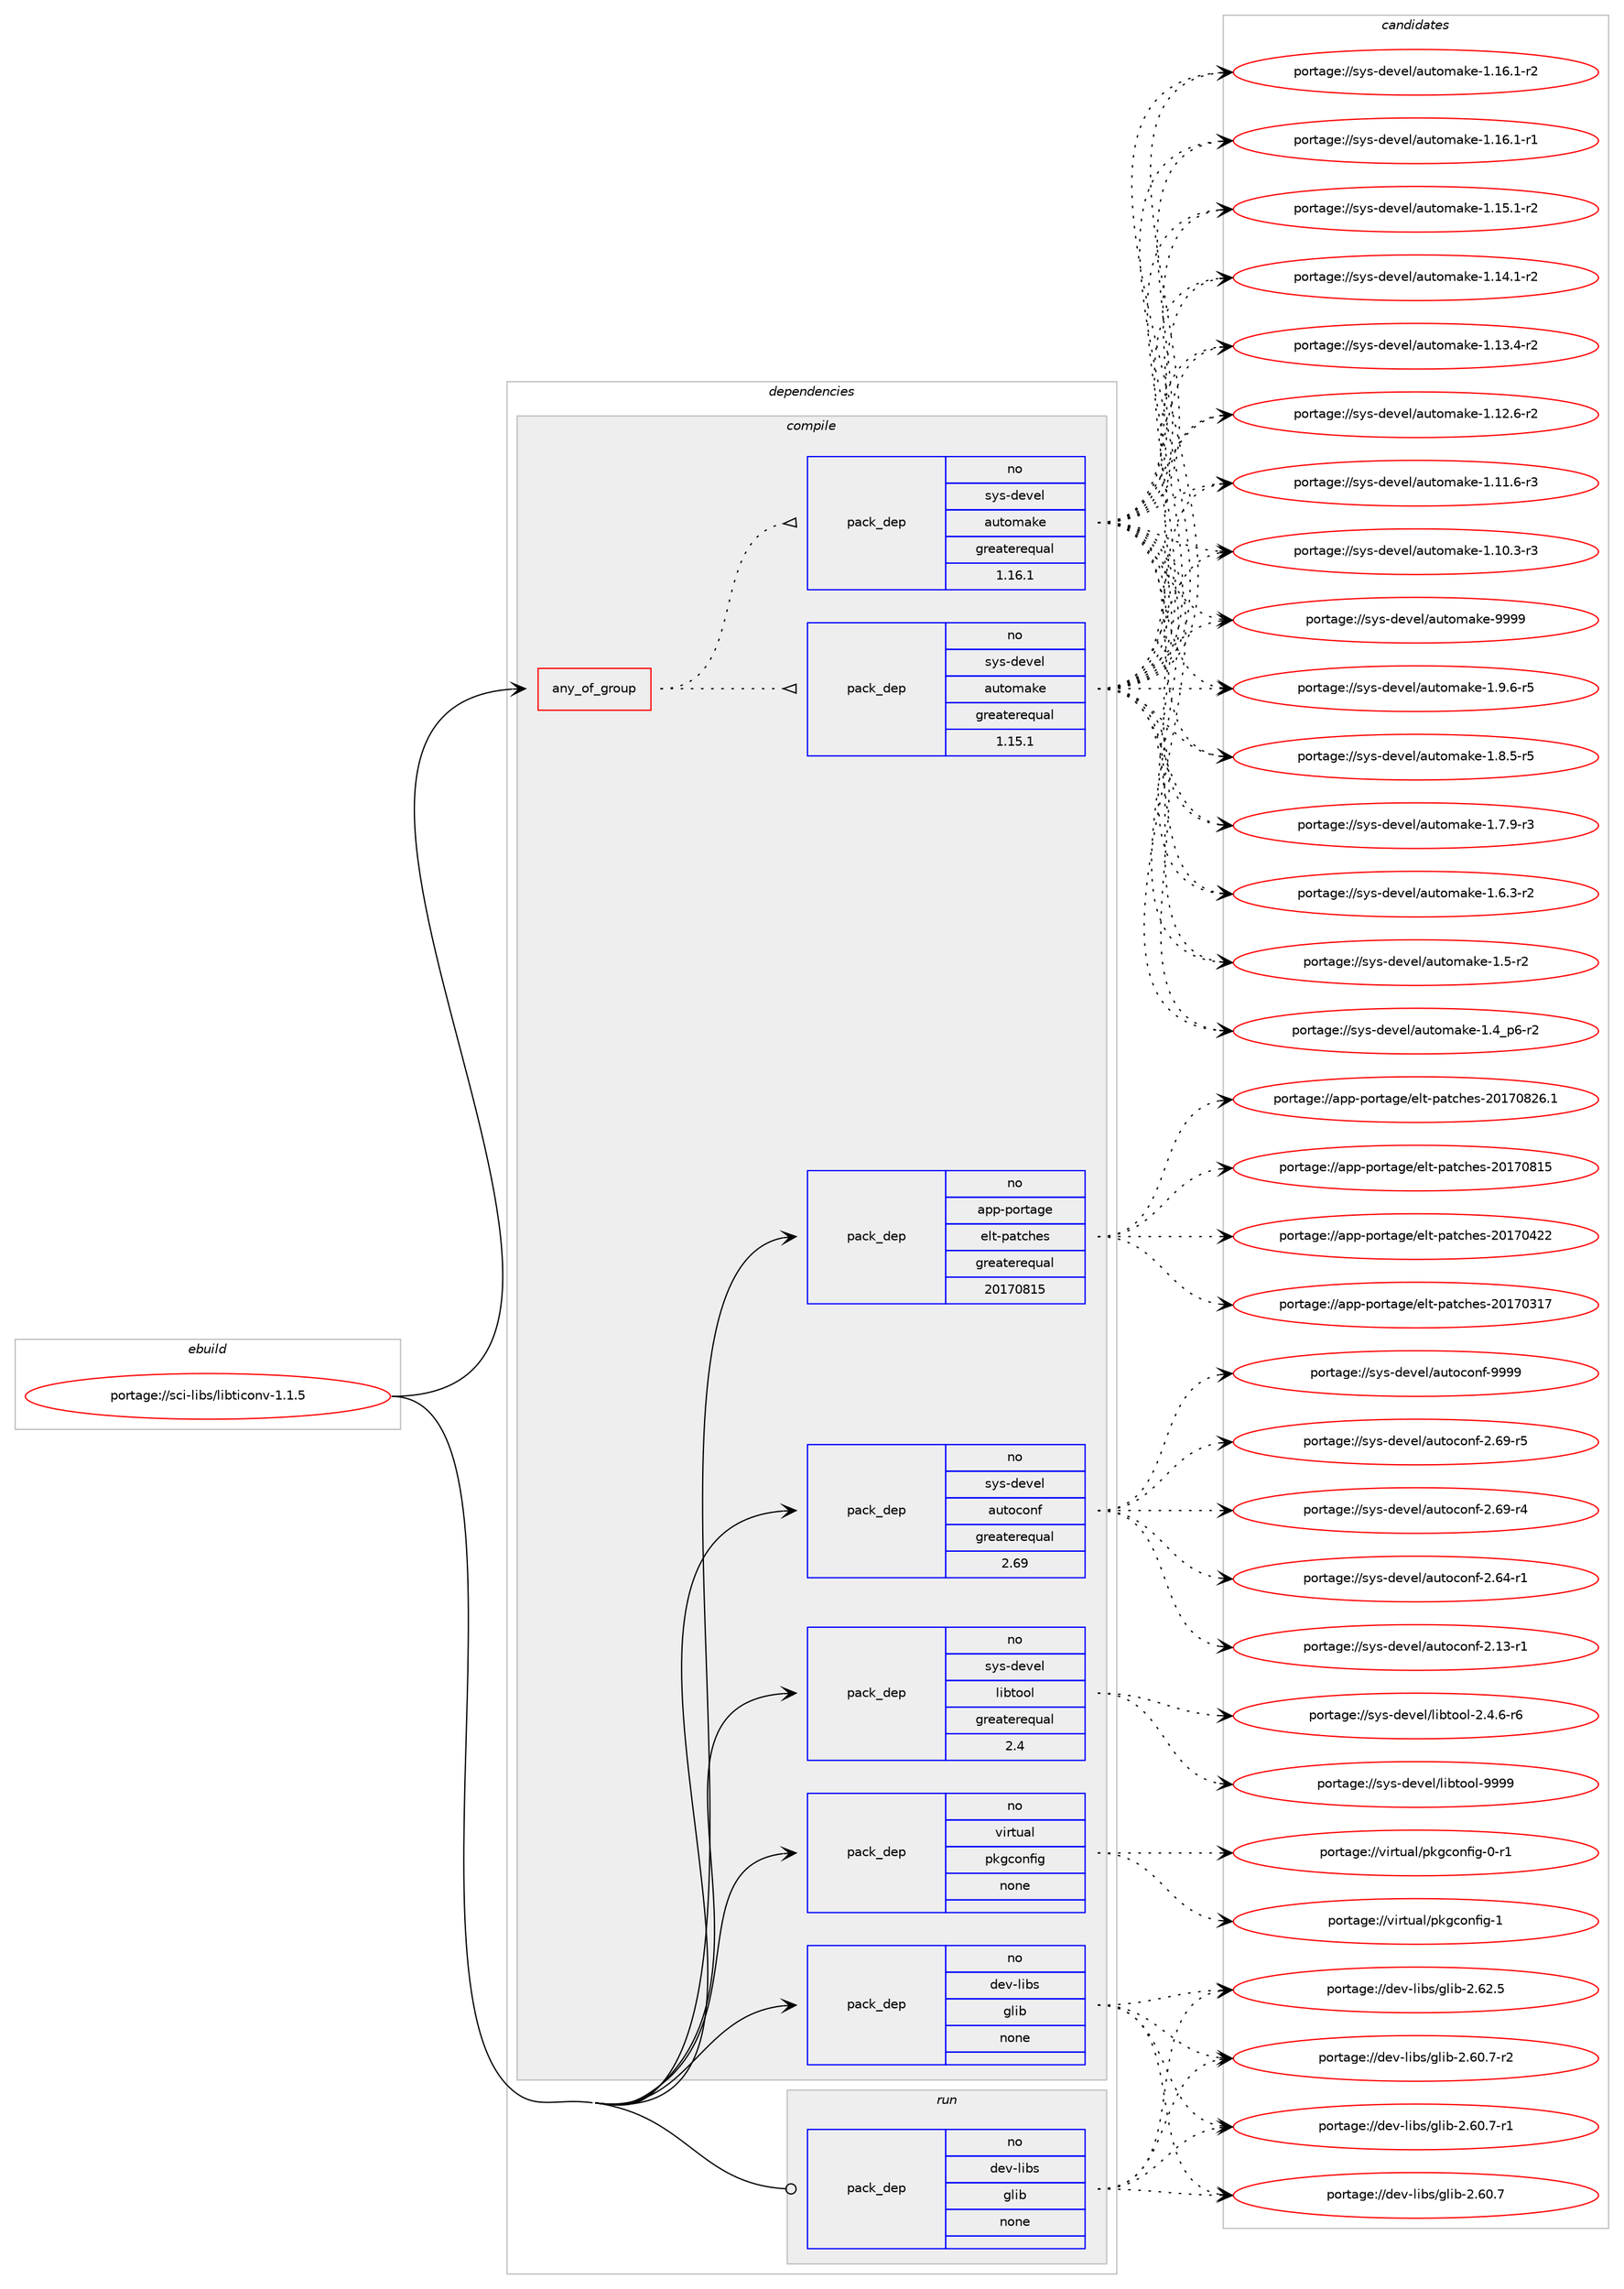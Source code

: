 digraph prolog {

# *************
# Graph options
# *************

newrank=true;
concentrate=true;
compound=true;
graph [rankdir=LR,fontname=Helvetica,fontsize=10,ranksep=1.5];#, ranksep=2.5, nodesep=0.2];
edge  [arrowhead=vee];
node  [fontname=Helvetica,fontsize=10];

# **********
# The ebuild
# **********

subgraph cluster_leftcol {
color=gray;
rank=same;
label=<<i>ebuild</i>>;
id [label="portage://sci-libs/libticonv-1.1.5", color=red, width=4, href="../sci-libs/libticonv-1.1.5.svg"];
}

# ****************
# The dependencies
# ****************

subgraph cluster_midcol {
color=gray;
label=<<i>dependencies</i>>;
subgraph cluster_compile {
fillcolor="#eeeeee";
style=filled;
label=<<i>compile</i>>;
subgraph any828 {
dependency38544 [label=<<TABLE BORDER="0" CELLBORDER="1" CELLSPACING="0" CELLPADDING="4"><TR><TD CELLPADDING="10">any_of_group</TD></TR></TABLE>>, shape=none, color=red];subgraph pack30695 {
dependency38545 [label=<<TABLE BORDER="0" CELLBORDER="1" CELLSPACING="0" CELLPADDING="4" WIDTH="220"><TR><TD ROWSPAN="6" CELLPADDING="30">pack_dep</TD></TR><TR><TD WIDTH="110">no</TD></TR><TR><TD>sys-devel</TD></TR><TR><TD>automake</TD></TR><TR><TD>greaterequal</TD></TR><TR><TD>1.16.1</TD></TR></TABLE>>, shape=none, color=blue];
}
dependency38544:e -> dependency38545:w [weight=20,style="dotted",arrowhead="oinv"];
subgraph pack30696 {
dependency38546 [label=<<TABLE BORDER="0" CELLBORDER="1" CELLSPACING="0" CELLPADDING="4" WIDTH="220"><TR><TD ROWSPAN="6" CELLPADDING="30">pack_dep</TD></TR><TR><TD WIDTH="110">no</TD></TR><TR><TD>sys-devel</TD></TR><TR><TD>automake</TD></TR><TR><TD>greaterequal</TD></TR><TR><TD>1.15.1</TD></TR></TABLE>>, shape=none, color=blue];
}
dependency38544:e -> dependency38546:w [weight=20,style="dotted",arrowhead="oinv"];
}
id:e -> dependency38544:w [weight=20,style="solid",arrowhead="vee"];
subgraph pack30697 {
dependency38547 [label=<<TABLE BORDER="0" CELLBORDER="1" CELLSPACING="0" CELLPADDING="4" WIDTH="220"><TR><TD ROWSPAN="6" CELLPADDING="30">pack_dep</TD></TR><TR><TD WIDTH="110">no</TD></TR><TR><TD>app-portage</TD></TR><TR><TD>elt-patches</TD></TR><TR><TD>greaterequal</TD></TR><TR><TD>20170815</TD></TR></TABLE>>, shape=none, color=blue];
}
id:e -> dependency38547:w [weight=20,style="solid",arrowhead="vee"];
subgraph pack30698 {
dependency38548 [label=<<TABLE BORDER="0" CELLBORDER="1" CELLSPACING="0" CELLPADDING="4" WIDTH="220"><TR><TD ROWSPAN="6" CELLPADDING="30">pack_dep</TD></TR><TR><TD WIDTH="110">no</TD></TR><TR><TD>dev-libs</TD></TR><TR><TD>glib</TD></TR><TR><TD>none</TD></TR><TR><TD></TD></TR></TABLE>>, shape=none, color=blue];
}
id:e -> dependency38548:w [weight=20,style="solid",arrowhead="vee"];
subgraph pack30699 {
dependency38549 [label=<<TABLE BORDER="0" CELLBORDER="1" CELLSPACING="0" CELLPADDING="4" WIDTH="220"><TR><TD ROWSPAN="6" CELLPADDING="30">pack_dep</TD></TR><TR><TD WIDTH="110">no</TD></TR><TR><TD>sys-devel</TD></TR><TR><TD>autoconf</TD></TR><TR><TD>greaterequal</TD></TR><TR><TD>2.69</TD></TR></TABLE>>, shape=none, color=blue];
}
id:e -> dependency38549:w [weight=20,style="solid",arrowhead="vee"];
subgraph pack30700 {
dependency38550 [label=<<TABLE BORDER="0" CELLBORDER="1" CELLSPACING="0" CELLPADDING="4" WIDTH="220"><TR><TD ROWSPAN="6" CELLPADDING="30">pack_dep</TD></TR><TR><TD WIDTH="110">no</TD></TR><TR><TD>sys-devel</TD></TR><TR><TD>libtool</TD></TR><TR><TD>greaterequal</TD></TR><TR><TD>2.4</TD></TR></TABLE>>, shape=none, color=blue];
}
id:e -> dependency38550:w [weight=20,style="solid",arrowhead="vee"];
subgraph pack30701 {
dependency38551 [label=<<TABLE BORDER="0" CELLBORDER="1" CELLSPACING="0" CELLPADDING="4" WIDTH="220"><TR><TD ROWSPAN="6" CELLPADDING="30">pack_dep</TD></TR><TR><TD WIDTH="110">no</TD></TR><TR><TD>virtual</TD></TR><TR><TD>pkgconfig</TD></TR><TR><TD>none</TD></TR><TR><TD></TD></TR></TABLE>>, shape=none, color=blue];
}
id:e -> dependency38551:w [weight=20,style="solid",arrowhead="vee"];
}
subgraph cluster_compileandrun {
fillcolor="#eeeeee";
style=filled;
label=<<i>compile and run</i>>;
}
subgraph cluster_run {
fillcolor="#eeeeee";
style=filled;
label=<<i>run</i>>;
subgraph pack30702 {
dependency38552 [label=<<TABLE BORDER="0" CELLBORDER="1" CELLSPACING="0" CELLPADDING="4" WIDTH="220"><TR><TD ROWSPAN="6" CELLPADDING="30">pack_dep</TD></TR><TR><TD WIDTH="110">no</TD></TR><TR><TD>dev-libs</TD></TR><TR><TD>glib</TD></TR><TR><TD>none</TD></TR><TR><TD></TD></TR></TABLE>>, shape=none, color=blue];
}
id:e -> dependency38552:w [weight=20,style="solid",arrowhead="odot"];
}
}

# **************
# The candidates
# **************

subgraph cluster_choices {
rank=same;
color=gray;
label=<<i>candidates</i>>;

subgraph choice30695 {
color=black;
nodesep=1;
choice115121115451001011181011084797117116111109971071014557575757 [label="portage://sys-devel/automake-9999", color=red, width=4,href="../sys-devel/automake-9999.svg"];
choice115121115451001011181011084797117116111109971071014549465746544511453 [label="portage://sys-devel/automake-1.9.6-r5", color=red, width=4,href="../sys-devel/automake-1.9.6-r5.svg"];
choice115121115451001011181011084797117116111109971071014549465646534511453 [label="portage://sys-devel/automake-1.8.5-r5", color=red, width=4,href="../sys-devel/automake-1.8.5-r5.svg"];
choice115121115451001011181011084797117116111109971071014549465546574511451 [label="portage://sys-devel/automake-1.7.9-r3", color=red, width=4,href="../sys-devel/automake-1.7.9-r3.svg"];
choice115121115451001011181011084797117116111109971071014549465446514511450 [label="portage://sys-devel/automake-1.6.3-r2", color=red, width=4,href="../sys-devel/automake-1.6.3-r2.svg"];
choice11512111545100101118101108479711711611110997107101454946534511450 [label="portage://sys-devel/automake-1.5-r2", color=red, width=4,href="../sys-devel/automake-1.5-r2.svg"];
choice115121115451001011181011084797117116111109971071014549465295112544511450 [label="portage://sys-devel/automake-1.4_p6-r2", color=red, width=4,href="../sys-devel/automake-1.4_p6-r2.svg"];
choice11512111545100101118101108479711711611110997107101454946495446494511450 [label="portage://sys-devel/automake-1.16.1-r2", color=red, width=4,href="../sys-devel/automake-1.16.1-r2.svg"];
choice11512111545100101118101108479711711611110997107101454946495446494511449 [label="portage://sys-devel/automake-1.16.1-r1", color=red, width=4,href="../sys-devel/automake-1.16.1-r1.svg"];
choice11512111545100101118101108479711711611110997107101454946495346494511450 [label="portage://sys-devel/automake-1.15.1-r2", color=red, width=4,href="../sys-devel/automake-1.15.1-r2.svg"];
choice11512111545100101118101108479711711611110997107101454946495246494511450 [label="portage://sys-devel/automake-1.14.1-r2", color=red, width=4,href="../sys-devel/automake-1.14.1-r2.svg"];
choice11512111545100101118101108479711711611110997107101454946495146524511450 [label="portage://sys-devel/automake-1.13.4-r2", color=red, width=4,href="../sys-devel/automake-1.13.4-r2.svg"];
choice11512111545100101118101108479711711611110997107101454946495046544511450 [label="portage://sys-devel/automake-1.12.6-r2", color=red, width=4,href="../sys-devel/automake-1.12.6-r2.svg"];
choice11512111545100101118101108479711711611110997107101454946494946544511451 [label="portage://sys-devel/automake-1.11.6-r3", color=red, width=4,href="../sys-devel/automake-1.11.6-r3.svg"];
choice11512111545100101118101108479711711611110997107101454946494846514511451 [label="portage://sys-devel/automake-1.10.3-r3", color=red, width=4,href="../sys-devel/automake-1.10.3-r3.svg"];
dependency38545:e -> choice115121115451001011181011084797117116111109971071014557575757:w [style=dotted,weight="100"];
dependency38545:e -> choice115121115451001011181011084797117116111109971071014549465746544511453:w [style=dotted,weight="100"];
dependency38545:e -> choice115121115451001011181011084797117116111109971071014549465646534511453:w [style=dotted,weight="100"];
dependency38545:e -> choice115121115451001011181011084797117116111109971071014549465546574511451:w [style=dotted,weight="100"];
dependency38545:e -> choice115121115451001011181011084797117116111109971071014549465446514511450:w [style=dotted,weight="100"];
dependency38545:e -> choice11512111545100101118101108479711711611110997107101454946534511450:w [style=dotted,weight="100"];
dependency38545:e -> choice115121115451001011181011084797117116111109971071014549465295112544511450:w [style=dotted,weight="100"];
dependency38545:e -> choice11512111545100101118101108479711711611110997107101454946495446494511450:w [style=dotted,weight="100"];
dependency38545:e -> choice11512111545100101118101108479711711611110997107101454946495446494511449:w [style=dotted,weight="100"];
dependency38545:e -> choice11512111545100101118101108479711711611110997107101454946495346494511450:w [style=dotted,weight="100"];
dependency38545:e -> choice11512111545100101118101108479711711611110997107101454946495246494511450:w [style=dotted,weight="100"];
dependency38545:e -> choice11512111545100101118101108479711711611110997107101454946495146524511450:w [style=dotted,weight="100"];
dependency38545:e -> choice11512111545100101118101108479711711611110997107101454946495046544511450:w [style=dotted,weight="100"];
dependency38545:e -> choice11512111545100101118101108479711711611110997107101454946494946544511451:w [style=dotted,weight="100"];
dependency38545:e -> choice11512111545100101118101108479711711611110997107101454946494846514511451:w [style=dotted,weight="100"];
}
subgraph choice30696 {
color=black;
nodesep=1;
choice115121115451001011181011084797117116111109971071014557575757 [label="portage://sys-devel/automake-9999", color=red, width=4,href="../sys-devel/automake-9999.svg"];
choice115121115451001011181011084797117116111109971071014549465746544511453 [label="portage://sys-devel/automake-1.9.6-r5", color=red, width=4,href="../sys-devel/automake-1.9.6-r5.svg"];
choice115121115451001011181011084797117116111109971071014549465646534511453 [label="portage://sys-devel/automake-1.8.5-r5", color=red, width=4,href="../sys-devel/automake-1.8.5-r5.svg"];
choice115121115451001011181011084797117116111109971071014549465546574511451 [label="portage://sys-devel/automake-1.7.9-r3", color=red, width=4,href="../sys-devel/automake-1.7.9-r3.svg"];
choice115121115451001011181011084797117116111109971071014549465446514511450 [label="portage://sys-devel/automake-1.6.3-r2", color=red, width=4,href="../sys-devel/automake-1.6.3-r2.svg"];
choice11512111545100101118101108479711711611110997107101454946534511450 [label="portage://sys-devel/automake-1.5-r2", color=red, width=4,href="../sys-devel/automake-1.5-r2.svg"];
choice115121115451001011181011084797117116111109971071014549465295112544511450 [label="portage://sys-devel/automake-1.4_p6-r2", color=red, width=4,href="../sys-devel/automake-1.4_p6-r2.svg"];
choice11512111545100101118101108479711711611110997107101454946495446494511450 [label="portage://sys-devel/automake-1.16.1-r2", color=red, width=4,href="../sys-devel/automake-1.16.1-r2.svg"];
choice11512111545100101118101108479711711611110997107101454946495446494511449 [label="portage://sys-devel/automake-1.16.1-r1", color=red, width=4,href="../sys-devel/automake-1.16.1-r1.svg"];
choice11512111545100101118101108479711711611110997107101454946495346494511450 [label="portage://sys-devel/automake-1.15.1-r2", color=red, width=4,href="../sys-devel/automake-1.15.1-r2.svg"];
choice11512111545100101118101108479711711611110997107101454946495246494511450 [label="portage://sys-devel/automake-1.14.1-r2", color=red, width=4,href="../sys-devel/automake-1.14.1-r2.svg"];
choice11512111545100101118101108479711711611110997107101454946495146524511450 [label="portage://sys-devel/automake-1.13.4-r2", color=red, width=4,href="../sys-devel/automake-1.13.4-r2.svg"];
choice11512111545100101118101108479711711611110997107101454946495046544511450 [label="portage://sys-devel/automake-1.12.6-r2", color=red, width=4,href="../sys-devel/automake-1.12.6-r2.svg"];
choice11512111545100101118101108479711711611110997107101454946494946544511451 [label="portage://sys-devel/automake-1.11.6-r3", color=red, width=4,href="../sys-devel/automake-1.11.6-r3.svg"];
choice11512111545100101118101108479711711611110997107101454946494846514511451 [label="portage://sys-devel/automake-1.10.3-r3", color=red, width=4,href="../sys-devel/automake-1.10.3-r3.svg"];
dependency38546:e -> choice115121115451001011181011084797117116111109971071014557575757:w [style=dotted,weight="100"];
dependency38546:e -> choice115121115451001011181011084797117116111109971071014549465746544511453:w [style=dotted,weight="100"];
dependency38546:e -> choice115121115451001011181011084797117116111109971071014549465646534511453:w [style=dotted,weight="100"];
dependency38546:e -> choice115121115451001011181011084797117116111109971071014549465546574511451:w [style=dotted,weight="100"];
dependency38546:e -> choice115121115451001011181011084797117116111109971071014549465446514511450:w [style=dotted,weight="100"];
dependency38546:e -> choice11512111545100101118101108479711711611110997107101454946534511450:w [style=dotted,weight="100"];
dependency38546:e -> choice115121115451001011181011084797117116111109971071014549465295112544511450:w [style=dotted,weight="100"];
dependency38546:e -> choice11512111545100101118101108479711711611110997107101454946495446494511450:w [style=dotted,weight="100"];
dependency38546:e -> choice11512111545100101118101108479711711611110997107101454946495446494511449:w [style=dotted,weight="100"];
dependency38546:e -> choice11512111545100101118101108479711711611110997107101454946495346494511450:w [style=dotted,weight="100"];
dependency38546:e -> choice11512111545100101118101108479711711611110997107101454946495246494511450:w [style=dotted,weight="100"];
dependency38546:e -> choice11512111545100101118101108479711711611110997107101454946495146524511450:w [style=dotted,weight="100"];
dependency38546:e -> choice11512111545100101118101108479711711611110997107101454946495046544511450:w [style=dotted,weight="100"];
dependency38546:e -> choice11512111545100101118101108479711711611110997107101454946494946544511451:w [style=dotted,weight="100"];
dependency38546:e -> choice11512111545100101118101108479711711611110997107101454946494846514511451:w [style=dotted,weight="100"];
}
subgraph choice30697 {
color=black;
nodesep=1;
choice971121124511211111411697103101471011081164511297116991041011154550484955485650544649 [label="portage://app-portage/elt-patches-20170826.1", color=red, width=4,href="../app-portage/elt-patches-20170826.1.svg"];
choice97112112451121111141169710310147101108116451129711699104101115455048495548564953 [label="portage://app-portage/elt-patches-20170815", color=red, width=4,href="../app-portage/elt-patches-20170815.svg"];
choice97112112451121111141169710310147101108116451129711699104101115455048495548525050 [label="portage://app-portage/elt-patches-20170422", color=red, width=4,href="../app-portage/elt-patches-20170422.svg"];
choice97112112451121111141169710310147101108116451129711699104101115455048495548514955 [label="portage://app-portage/elt-patches-20170317", color=red, width=4,href="../app-portage/elt-patches-20170317.svg"];
dependency38547:e -> choice971121124511211111411697103101471011081164511297116991041011154550484955485650544649:w [style=dotted,weight="100"];
dependency38547:e -> choice97112112451121111141169710310147101108116451129711699104101115455048495548564953:w [style=dotted,weight="100"];
dependency38547:e -> choice97112112451121111141169710310147101108116451129711699104101115455048495548525050:w [style=dotted,weight="100"];
dependency38547:e -> choice97112112451121111141169710310147101108116451129711699104101115455048495548514955:w [style=dotted,weight="100"];
}
subgraph choice30698 {
color=black;
nodesep=1;
choice1001011184510810598115471031081059845504654504653 [label="portage://dev-libs/glib-2.62.5", color=red, width=4,href="../dev-libs/glib-2.62.5.svg"];
choice10010111845108105981154710310810598455046544846554511450 [label="portage://dev-libs/glib-2.60.7-r2", color=red, width=4,href="../dev-libs/glib-2.60.7-r2.svg"];
choice10010111845108105981154710310810598455046544846554511449 [label="portage://dev-libs/glib-2.60.7-r1", color=red, width=4,href="../dev-libs/glib-2.60.7-r1.svg"];
choice1001011184510810598115471031081059845504654484655 [label="portage://dev-libs/glib-2.60.7", color=red, width=4,href="../dev-libs/glib-2.60.7.svg"];
dependency38548:e -> choice1001011184510810598115471031081059845504654504653:w [style=dotted,weight="100"];
dependency38548:e -> choice10010111845108105981154710310810598455046544846554511450:w [style=dotted,weight="100"];
dependency38548:e -> choice10010111845108105981154710310810598455046544846554511449:w [style=dotted,weight="100"];
dependency38548:e -> choice1001011184510810598115471031081059845504654484655:w [style=dotted,weight="100"];
}
subgraph choice30699 {
color=black;
nodesep=1;
choice115121115451001011181011084797117116111991111101024557575757 [label="portage://sys-devel/autoconf-9999", color=red, width=4,href="../sys-devel/autoconf-9999.svg"];
choice1151211154510010111810110847971171161119911111010245504654574511453 [label="portage://sys-devel/autoconf-2.69-r5", color=red, width=4,href="../sys-devel/autoconf-2.69-r5.svg"];
choice1151211154510010111810110847971171161119911111010245504654574511452 [label="portage://sys-devel/autoconf-2.69-r4", color=red, width=4,href="../sys-devel/autoconf-2.69-r4.svg"];
choice1151211154510010111810110847971171161119911111010245504654524511449 [label="portage://sys-devel/autoconf-2.64-r1", color=red, width=4,href="../sys-devel/autoconf-2.64-r1.svg"];
choice1151211154510010111810110847971171161119911111010245504649514511449 [label="portage://sys-devel/autoconf-2.13-r1", color=red, width=4,href="../sys-devel/autoconf-2.13-r1.svg"];
dependency38549:e -> choice115121115451001011181011084797117116111991111101024557575757:w [style=dotted,weight="100"];
dependency38549:e -> choice1151211154510010111810110847971171161119911111010245504654574511453:w [style=dotted,weight="100"];
dependency38549:e -> choice1151211154510010111810110847971171161119911111010245504654574511452:w [style=dotted,weight="100"];
dependency38549:e -> choice1151211154510010111810110847971171161119911111010245504654524511449:w [style=dotted,weight="100"];
dependency38549:e -> choice1151211154510010111810110847971171161119911111010245504649514511449:w [style=dotted,weight="100"];
}
subgraph choice30700 {
color=black;
nodesep=1;
choice1151211154510010111810110847108105981161111111084557575757 [label="portage://sys-devel/libtool-9999", color=red, width=4,href="../sys-devel/libtool-9999.svg"];
choice1151211154510010111810110847108105981161111111084550465246544511454 [label="portage://sys-devel/libtool-2.4.6-r6", color=red, width=4,href="../sys-devel/libtool-2.4.6-r6.svg"];
dependency38550:e -> choice1151211154510010111810110847108105981161111111084557575757:w [style=dotted,weight="100"];
dependency38550:e -> choice1151211154510010111810110847108105981161111111084550465246544511454:w [style=dotted,weight="100"];
}
subgraph choice30701 {
color=black;
nodesep=1;
choice1181051141161179710847112107103991111101021051034549 [label="portage://virtual/pkgconfig-1", color=red, width=4,href="../virtual/pkgconfig-1.svg"];
choice11810511411611797108471121071039911111010210510345484511449 [label="portage://virtual/pkgconfig-0-r1", color=red, width=4,href="../virtual/pkgconfig-0-r1.svg"];
dependency38551:e -> choice1181051141161179710847112107103991111101021051034549:w [style=dotted,weight="100"];
dependency38551:e -> choice11810511411611797108471121071039911111010210510345484511449:w [style=dotted,weight="100"];
}
subgraph choice30702 {
color=black;
nodesep=1;
choice1001011184510810598115471031081059845504654504653 [label="portage://dev-libs/glib-2.62.5", color=red, width=4,href="../dev-libs/glib-2.62.5.svg"];
choice10010111845108105981154710310810598455046544846554511450 [label="portage://dev-libs/glib-2.60.7-r2", color=red, width=4,href="../dev-libs/glib-2.60.7-r2.svg"];
choice10010111845108105981154710310810598455046544846554511449 [label="portage://dev-libs/glib-2.60.7-r1", color=red, width=4,href="../dev-libs/glib-2.60.7-r1.svg"];
choice1001011184510810598115471031081059845504654484655 [label="portage://dev-libs/glib-2.60.7", color=red, width=4,href="../dev-libs/glib-2.60.7.svg"];
dependency38552:e -> choice1001011184510810598115471031081059845504654504653:w [style=dotted,weight="100"];
dependency38552:e -> choice10010111845108105981154710310810598455046544846554511450:w [style=dotted,weight="100"];
dependency38552:e -> choice10010111845108105981154710310810598455046544846554511449:w [style=dotted,weight="100"];
dependency38552:e -> choice1001011184510810598115471031081059845504654484655:w [style=dotted,weight="100"];
}
}

}
